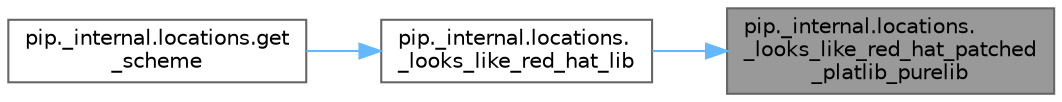 digraph "pip._internal.locations._looks_like_red_hat_patched_platlib_purelib"
{
 // LATEX_PDF_SIZE
  bgcolor="transparent";
  edge [fontname=Helvetica,fontsize=10,labelfontname=Helvetica,labelfontsize=10];
  node [fontname=Helvetica,fontsize=10,shape=box,height=0.2,width=0.4];
  rankdir="RL";
  Node1 [id="Node000001",label="pip._internal.locations.\l_looks_like_red_hat_patched\l_platlib_purelib",height=0.2,width=0.4,color="gray40", fillcolor="grey60", style="filled", fontcolor="black",tooltip=" "];
  Node1 -> Node2 [id="edge1_Node000001_Node000002",dir="back",color="steelblue1",style="solid",tooltip=" "];
  Node2 [id="Node000002",label="pip._internal.locations.\l_looks_like_red_hat_lib",height=0.2,width=0.4,color="grey40", fillcolor="white", style="filled",URL="$namespacepip_1_1__internal_1_1locations.html#a53eb998d069e8a458b1d06a109ed8370",tooltip=" "];
  Node2 -> Node3 [id="edge2_Node000002_Node000003",dir="back",color="steelblue1",style="solid",tooltip=" "];
  Node3 [id="Node000003",label="pip._internal.locations.get\l_scheme",height=0.2,width=0.4,color="grey40", fillcolor="white", style="filled",URL="$namespacepip_1_1__internal_1_1locations.html#a3b15aab1058aaf63671a0eeb228b3296",tooltip=" "];
}
